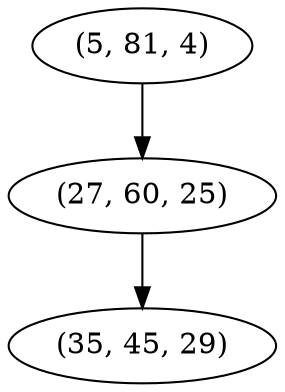digraph tree {
    "(5, 81, 4)";
    "(27, 60, 25)";
    "(35, 45, 29)";
    "(5, 81, 4)" -> "(27, 60, 25)";
    "(27, 60, 25)" -> "(35, 45, 29)";
}
